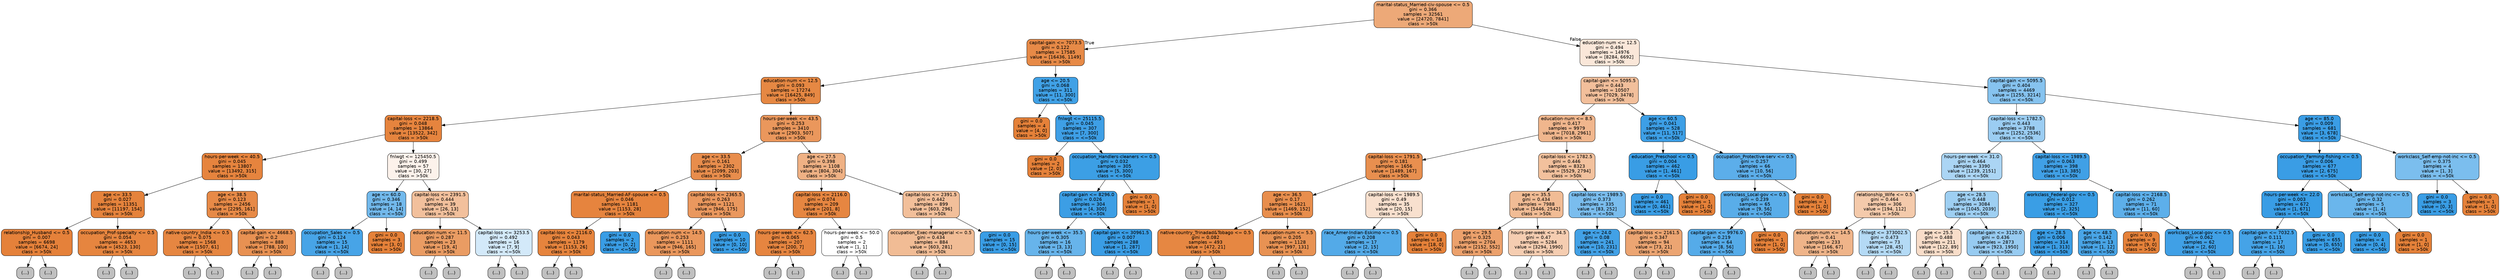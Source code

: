 digraph Tree {
node [shape=box, style="filled, rounded", color="black", fontname=helvetica] ;
edge [fontname=helvetica] ;
0 [label="marital-status_Married-civ-spouse <= 0.5\ngini = 0.366\nsamples = 32561\nvalue = [24720, 7841]\nclass = >50k", fillcolor="#eda978"] ;
1 [label="capital-gain <= 7073.5\ngini = 0.122\nsamples = 17585\nvalue = [16436, 1149]\nclass = >50k", fillcolor="#e78a47"] ;
0 -> 1 [labeldistance=2.5, labelangle=45, headlabel="True"] ;
2 [label="education-num <= 12.5\ngini = 0.093\nsamples = 17274\nvalue = [16425, 849]\nclass = >50k", fillcolor="#e68843"] ;
1 -> 2 ;
3 [label="capital-loss <= 2218.5\ngini = 0.048\nsamples = 13864\nvalue = [13522, 342]\nclass = >50k", fillcolor="#e6843e"] ;
2 -> 3 ;
4 [label="hours-per-week <= 40.5\ngini = 0.045\nsamples = 13807\nvalue = [13492, 315]\nclass = >50k", fillcolor="#e6843e"] ;
3 -> 4 ;
5 [label="age <= 33.5\ngini = 0.027\nsamples = 11351\nvalue = [11197, 154]\nclass = >50k", fillcolor="#e5833c"] ;
4 -> 5 ;
6 [label="relationship_Husband <= 0.5\ngini = 0.007\nsamples = 6698\nvalue = [6674, 24]\nclass = >50k", fillcolor="#e5813a"] ;
5 -> 6 ;
7 [label="(...)", fillcolor="#C0C0C0"] ;
6 -> 7 ;
126 [label="(...)", fillcolor="#C0C0C0"] ;
6 -> 126 ;
129 [label="occupation_Prof-specialty <= 0.5\ngini = 0.054\nsamples = 4653\nvalue = [4523, 130]\nclass = >50k", fillcolor="#e6853f"] ;
5 -> 129 ;
130 [label="(...)", fillcolor="#C0C0C0"] ;
129 -> 130 ;
555 [label="(...)", fillcolor="#C0C0C0"] ;
129 -> 555 ;
640 [label="age <= 38.5\ngini = 0.123\nsamples = 2456\nvalue = [2295, 161]\nclass = >50k", fillcolor="#e78a47"] ;
4 -> 640 ;
641 [label="native-country_India <= 0.5\ngini = 0.075\nsamples = 1568\nvalue = [1507, 61]\nclass = >50k", fillcolor="#e68641"] ;
640 -> 641 ;
642 [label="(...)", fillcolor="#C0C0C0"] ;
641 -> 642 ;
849 [label="(...)", fillcolor="#C0C0C0"] ;
641 -> 849 ;
850 [label="capital-gain <= 4668.5\ngini = 0.2\nsamples = 888\nvalue = [788, 100]\nclass = >50k", fillcolor="#e89152"] ;
640 -> 850 ;
851 [label="(...)", fillcolor="#C0C0C0"] ;
850 -> 851 ;
1100 [label="(...)", fillcolor="#C0C0C0"] ;
850 -> 1100 ;
1105 [label="fnlwgt <= 125450.5\ngini = 0.499\nsamples = 57\nvalue = [30, 27]\nclass = >50k", fillcolor="#fcf2eb"] ;
3 -> 1105 ;
1106 [label="age <= 60.0\ngini = 0.346\nsamples = 18\nvalue = [4, 14]\nclass = <=50k", fillcolor="#72b9ec"] ;
1105 -> 1106 ;
1107 [label="occupation_Sales <= 0.5\ngini = 0.124\nsamples = 15\nvalue = [1, 14]\nclass = <=50k", fillcolor="#47a4e7"] ;
1106 -> 1107 ;
1108 [label="(...)", fillcolor="#C0C0C0"] ;
1107 -> 1108 ;
1109 [label="(...)", fillcolor="#C0C0C0"] ;
1107 -> 1109 ;
1110 [label="gini = 0.0\nsamples = 3\nvalue = [3, 0]\nclass = >50k", fillcolor="#e58139"] ;
1106 -> 1110 ;
1111 [label="capital-loss <= 2391.5\ngini = 0.444\nsamples = 39\nvalue = [26, 13]\nclass = >50k", fillcolor="#f2c09c"] ;
1105 -> 1111 ;
1112 [label="education-num <= 11.5\ngini = 0.287\nsamples = 23\nvalue = [19, 4]\nclass = >50k", fillcolor="#ea9c63"] ;
1111 -> 1112 ;
1113 [label="(...)", fillcolor="#C0C0C0"] ;
1112 -> 1113 ;
1122 [label="(...)", fillcolor="#C0C0C0"] ;
1112 -> 1122 ;
1123 [label="capital-loss <= 3253.5\ngini = 0.492\nsamples = 16\nvalue = [7, 9]\nclass = <=50k", fillcolor="#d3e9f9"] ;
1111 -> 1123 ;
1124 [label="(...)", fillcolor="#C0C0C0"] ;
1123 -> 1124 ;
1125 [label="(...)", fillcolor="#C0C0C0"] ;
1123 -> 1125 ;
1126 [label="hours-per-week <= 43.5\ngini = 0.253\nsamples = 3410\nvalue = [2903, 507]\nclass = >50k", fillcolor="#ea975c"] ;
2 -> 1126 ;
1127 [label="age <= 33.5\ngini = 0.161\nsamples = 2302\nvalue = [2099, 203]\nclass = >50k", fillcolor="#e88d4c"] ;
1126 -> 1127 ;
1128 [label="marital-status_Married-AF-spouse <= 0.5\ngini = 0.046\nsamples = 1181\nvalue = [1153, 28]\nclass = >50k", fillcolor="#e6843e"] ;
1127 -> 1128 ;
1129 [label="capital-loss <= 2116.0\ngini = 0.043\nsamples = 1179\nvalue = [1153, 26]\nclass = >50k", fillcolor="#e6843d"] ;
1128 -> 1129 ;
1130 [label="(...)", fillcolor="#C0C0C0"] ;
1129 -> 1130 ;
1231 [label="(...)", fillcolor="#C0C0C0"] ;
1129 -> 1231 ;
1234 [label="gini = 0.0\nsamples = 2\nvalue = [0, 2]\nclass = <=50k", fillcolor="#399de5"] ;
1128 -> 1234 ;
1235 [label="capital-loss <= 2365.5\ngini = 0.263\nsamples = 1121\nvalue = [946, 175]\nclass = >50k", fillcolor="#ea985e"] ;
1127 -> 1235 ;
1236 [label="education-num <= 14.5\ngini = 0.253\nsamples = 1111\nvalue = [946, 165]\nclass = >50k", fillcolor="#ea975c"] ;
1235 -> 1236 ;
1237 [label="(...)", fillcolor="#C0C0C0"] ;
1236 -> 1237 ;
1592 [label="(...)", fillcolor="#C0C0C0"] ;
1236 -> 1592 ;
1633 [label="gini = 0.0\nsamples = 10\nvalue = [0, 10]\nclass = <=50k", fillcolor="#399de5"] ;
1235 -> 1633 ;
1634 [label="age <= 27.5\ngini = 0.398\nsamples = 1108\nvalue = [804, 304]\nclass = >50k", fillcolor="#efb184"] ;
1126 -> 1634 ;
1635 [label="capital-loss <= 2116.0\ngini = 0.074\nsamples = 209\nvalue = [201, 8]\nclass = >50k", fillcolor="#e68641"] ;
1634 -> 1635 ;
1636 [label="hours-per-week <= 62.5\ngini = 0.065\nsamples = 207\nvalue = [200, 7]\nclass = >50k", fillcolor="#e68540"] ;
1635 -> 1636 ;
1637 [label="(...)", fillcolor="#C0C0C0"] ;
1636 -> 1637 ;
1656 [label="(...)", fillcolor="#C0C0C0"] ;
1636 -> 1656 ;
1667 [label="hours-per-week <= 50.0\ngini = 0.5\nsamples = 2\nvalue = [1, 1]\nclass = >50k", fillcolor="#ffffff"] ;
1635 -> 1667 ;
1668 [label="(...)", fillcolor="#C0C0C0"] ;
1667 -> 1668 ;
1669 [label="(...)", fillcolor="#C0C0C0"] ;
1667 -> 1669 ;
1670 [label="capital-loss <= 2391.5\ngini = 0.442\nsamples = 899\nvalue = [603, 296]\nclass = >50k", fillcolor="#f2bf9a"] ;
1634 -> 1670 ;
1671 [label="occupation_Exec-managerial <= 0.5\ngini = 0.434\nsamples = 884\nvalue = [603, 281]\nclass = >50k", fillcolor="#f1bc95"] ;
1670 -> 1671 ;
1672 [label="(...)", fillcolor="#C0C0C0"] ;
1671 -> 1672 ;
2029 [label="(...)", fillcolor="#C0C0C0"] ;
1671 -> 2029 ;
2158 [label="gini = 0.0\nsamples = 15\nvalue = [0, 15]\nclass = <=50k", fillcolor="#399de5"] ;
1670 -> 2158 ;
2159 [label="age <= 20.5\ngini = 0.068\nsamples = 311\nvalue = [11, 300]\nclass = <=50k", fillcolor="#40a1e6"] ;
1 -> 2159 ;
2160 [label="gini = 0.0\nsamples = 4\nvalue = [4, 0]\nclass = >50k", fillcolor="#e58139"] ;
2159 -> 2160 ;
2161 [label="fnlwgt <= 25115.5\ngini = 0.045\nsamples = 307\nvalue = [7, 300]\nclass = <=50k", fillcolor="#3e9fe6"] ;
2159 -> 2161 ;
2162 [label="gini = 0.0\nsamples = 2\nvalue = [2, 0]\nclass = >50k", fillcolor="#e58139"] ;
2161 -> 2162 ;
2163 [label="occupation_Handlers-cleaners <= 0.5\ngini = 0.032\nsamples = 305\nvalue = [5, 300]\nclass = <=50k", fillcolor="#3c9fe5"] ;
2161 -> 2163 ;
2164 [label="capital-gain <= 8296.0\ngini = 0.026\nsamples = 304\nvalue = [4, 300]\nclass = <=50k", fillcolor="#3c9ee5"] ;
2163 -> 2164 ;
2165 [label="hours-per-week <= 35.5\ngini = 0.305\nsamples = 16\nvalue = [3, 13]\nclass = <=50k", fillcolor="#67b4eb"] ;
2164 -> 2165 ;
2166 [label="(...)", fillcolor="#C0C0C0"] ;
2165 -> 2166 ;
2167 [label="(...)", fillcolor="#C0C0C0"] ;
2165 -> 2167 ;
2172 [label="capital-gain <= 30961.5\ngini = 0.007\nsamples = 288\nvalue = [1, 287]\nclass = <=50k", fillcolor="#3a9de5"] ;
2164 -> 2172 ;
2173 [label="(...)", fillcolor="#C0C0C0"] ;
2172 -> 2173 ;
2174 [label="(...)", fillcolor="#C0C0C0"] ;
2172 -> 2174 ;
2177 [label="gini = 0.0\nsamples = 1\nvalue = [1, 0]\nclass = >50k", fillcolor="#e58139"] ;
2163 -> 2177 ;
2178 [label="education-num <= 12.5\ngini = 0.494\nsamples = 14976\nvalue = [8284, 6692]\nclass = >50k", fillcolor="#fae7d9"] ;
0 -> 2178 [labeldistance=2.5, labelangle=-45, headlabel="False"] ;
2179 [label="capital-gain <= 5095.5\ngini = 0.443\nsamples = 10507\nvalue = [7029, 3478]\nclass = >50k", fillcolor="#f2bf9b"] ;
2178 -> 2179 ;
2180 [label="education-num <= 8.5\ngini = 0.417\nsamples = 9979\nvalue = [7018, 2961]\nclass = >50k", fillcolor="#f0b68d"] ;
2179 -> 2180 ;
2181 [label="capital-loss <= 1791.5\ngini = 0.181\nsamples = 1656\nvalue = [1489, 167]\nclass = >50k", fillcolor="#e88f4f"] ;
2180 -> 2181 ;
2182 [label="age <= 36.5\ngini = 0.17\nsamples = 1621\nvalue = [1469, 152]\nclass = >50k", fillcolor="#e88e4d"] ;
2181 -> 2182 ;
2183 [label="native-country_Trinadad&Tobago <= 0.5\ngini = 0.082\nsamples = 493\nvalue = [472, 21]\nclass = >50k", fillcolor="#e68742"] ;
2182 -> 2183 ;
2184 [label="(...)", fillcolor="#C0C0C0"] ;
2183 -> 2184 ;
2267 [label="(...)", fillcolor="#C0C0C0"] ;
2183 -> 2267 ;
2268 [label="education-num <= 5.5\ngini = 0.205\nsamples = 1128\nvalue = [997, 131]\nclass = >50k", fillcolor="#e89253"] ;
2182 -> 2268 ;
2269 [label="(...)", fillcolor="#C0C0C0"] ;
2268 -> 2269 ;
2424 [label="(...)", fillcolor="#C0C0C0"] ;
2268 -> 2424 ;
2645 [label="capital-loss <= 1989.5\ngini = 0.49\nsamples = 35\nvalue = [20, 15]\nclass = >50k", fillcolor="#f8e0ce"] ;
2181 -> 2645 ;
2646 [label="race_Amer-Indian-Eskimo <= 0.5\ngini = 0.208\nsamples = 17\nvalue = [2, 15]\nclass = <=50k", fillcolor="#53aae8"] ;
2645 -> 2646 ;
2647 [label="(...)", fillcolor="#C0C0C0"] ;
2646 -> 2647 ;
2652 [label="(...)", fillcolor="#C0C0C0"] ;
2646 -> 2652 ;
2653 [label="gini = 0.0\nsamples = 18\nvalue = [18, 0]\nclass = >50k", fillcolor="#e58139"] ;
2645 -> 2653 ;
2654 [label="capital-loss <= 1782.5\ngini = 0.446\nsamples = 8323\nvalue = [5529, 2794]\nclass = >50k", fillcolor="#f2c19d"] ;
2180 -> 2654 ;
2655 [label="age <= 35.5\ngini = 0.434\nsamples = 7988\nvalue = [5446, 2542]\nclass = >50k", fillcolor="#f1bc95"] ;
2654 -> 2655 ;
2656 [label="age <= 29.5\ngini = 0.325\nsamples = 2704\nvalue = [2152, 552]\nclass = >50k", fillcolor="#eca16c"] ;
2655 -> 2656 ;
2657 [label="(...)", fillcolor="#C0C0C0"] ;
2656 -> 2657 ;
3114 [label="(...)", fillcolor="#C0C0C0"] ;
2656 -> 3114 ;
3947 [label="hours-per-week <= 34.5\ngini = 0.47\nsamples = 5284\nvalue = [3294, 1990]\nclass = >50k", fillcolor="#f5cdb1"] ;
2655 -> 3947 ;
3948 [label="(...)", fillcolor="#C0C0C0"] ;
3947 -> 3948 ;
4175 [label="(...)", fillcolor="#C0C0C0"] ;
3947 -> 4175 ;
7238 [label="capital-loss <= 1989.5\ngini = 0.373\nsamples = 335\nvalue = [83, 252]\nclass = <=50k", fillcolor="#7abdee"] ;
2654 -> 7238 ;
7239 [label="age <= 24.0\ngini = 0.08\nsamples = 241\nvalue = [10, 231]\nclass = <=50k", fillcolor="#42a1e6"] ;
7238 -> 7239 ;
7240 [label="(...)", fillcolor="#C0C0C0"] ;
7239 -> 7240 ;
7241 [label="(...)", fillcolor="#C0C0C0"] ;
7239 -> 7241 ;
7278 [label="capital-loss <= 2161.5\ngini = 0.347\nsamples = 94\nvalue = [73, 21]\nclass = >50k", fillcolor="#eca572"] ;
7238 -> 7278 ;
7279 [label="(...)", fillcolor="#C0C0C0"] ;
7278 -> 7279 ;
7280 [label="(...)", fillcolor="#C0C0C0"] ;
7278 -> 7280 ;
7297 [label="age <= 60.5\ngini = 0.041\nsamples = 528\nvalue = [11, 517]\nclass = <=50k", fillcolor="#3d9fe6"] ;
2179 -> 7297 ;
7298 [label="education_Preschool <= 0.5\ngini = 0.004\nsamples = 462\nvalue = [1, 461]\nclass = <=50k", fillcolor="#399de5"] ;
7297 -> 7298 ;
7299 [label="gini = 0.0\nsamples = 461\nvalue = [0, 461]\nclass = <=50k", fillcolor="#399de5"] ;
7298 -> 7299 ;
7300 [label="gini = 0.0\nsamples = 1\nvalue = [1, 0]\nclass = >50k", fillcolor="#e58139"] ;
7298 -> 7300 ;
7301 [label="occupation_Protective-serv <= 0.5\ngini = 0.257\nsamples = 66\nvalue = [10, 56]\nclass = <=50k", fillcolor="#5caeea"] ;
7297 -> 7301 ;
7302 [label="workclass_Local-gov <= 0.5\ngini = 0.239\nsamples = 65\nvalue = [9, 56]\nclass = <=50k", fillcolor="#59ade9"] ;
7301 -> 7302 ;
7303 [label="capital-gain <= 9976.0\ngini = 0.219\nsamples = 64\nvalue = [8, 56]\nclass = <=50k", fillcolor="#55abe9"] ;
7302 -> 7303 ;
7304 [label="(...)", fillcolor="#C0C0C0"] ;
7303 -> 7304 ;
7311 [label="(...)", fillcolor="#C0C0C0"] ;
7303 -> 7311 ;
7316 [label="gini = 0.0\nsamples = 1\nvalue = [1, 0]\nclass = >50k", fillcolor="#e58139"] ;
7302 -> 7316 ;
7317 [label="gini = 0.0\nsamples = 1\nvalue = [1, 0]\nclass = >50k", fillcolor="#e58139"] ;
7301 -> 7317 ;
7318 [label="capital-gain <= 5095.5\ngini = 0.404\nsamples = 4469\nvalue = [1255, 3214]\nclass = <=50k", fillcolor="#86c3ef"] ;
2178 -> 7318 ;
7319 [label="capital-loss <= 1782.5\ngini = 0.443\nsamples = 3788\nvalue = [1252, 2536]\nclass = <=50k", fillcolor="#9bcdf2"] ;
7318 -> 7319 ;
7320 [label="hours-per-week <= 31.0\ngini = 0.464\nsamples = 3390\nvalue = [1239, 2151]\nclass = <=50k", fillcolor="#abd5f4"] ;
7319 -> 7320 ;
7321 [label="relationship_Wife <= 0.5\ngini = 0.464\nsamples = 306\nvalue = [194, 112]\nclass = >50k", fillcolor="#f4caab"] ;
7320 -> 7321 ;
7322 [label="education-num <= 14.5\ngini = 0.41\nsamples = 233\nvalue = [166, 67]\nclass = >50k", fillcolor="#efb489"] ;
7321 -> 7322 ;
7323 [label="(...)", fillcolor="#C0C0C0"] ;
7322 -> 7323 ;
7414 [label="(...)", fillcolor="#C0C0C0"] ;
7322 -> 7414 ;
7443 [label="fnlwgt <= 373002.5\ngini = 0.473\nsamples = 73\nvalue = [28, 45]\nclass = <=50k", fillcolor="#b4daf5"] ;
7321 -> 7443 ;
7444 [label="(...)", fillcolor="#C0C0C0"] ;
7443 -> 7444 ;
7487 [label="(...)", fillcolor="#C0C0C0"] ;
7443 -> 7487 ;
7488 [label="age <= 28.5\ngini = 0.448\nsamples = 3084\nvalue = [1045, 2039]\nclass = <=50k", fillcolor="#9ecff2"] ;
7320 -> 7488 ;
7489 [label="age <= 25.5\ngini = 0.488\nsamples = 211\nvalue = [122, 89]\nclass = >50k", fillcolor="#f8ddc9"] ;
7488 -> 7489 ;
7490 [label="(...)", fillcolor="#C0C0C0"] ;
7489 -> 7490 ;
7521 [label="(...)", fillcolor="#C0C0C0"] ;
7489 -> 7521 ;
7620 [label="capital-gain <= 3120.0\ngini = 0.436\nsamples = 2873\nvalue = [923, 1950]\nclass = <=50k", fillcolor="#97cbf1"] ;
7488 -> 7620 ;
7621 [label="(...)", fillcolor="#C0C0C0"] ;
7620 -> 7621 ;
9266 [label="(...)", fillcolor="#C0C0C0"] ;
7620 -> 9266 ;
9275 [label="capital-loss <= 1989.5\ngini = 0.063\nsamples = 398\nvalue = [13, 385]\nclass = <=50k", fillcolor="#40a0e6"] ;
7319 -> 9275 ;
9276 [label="workclass_Federal-gov <= 0.5\ngini = 0.012\nsamples = 327\nvalue = [2, 325]\nclass = <=50k", fillcolor="#3a9ee5"] ;
9275 -> 9276 ;
9277 [label="age <= 28.5\ngini = 0.006\nsamples = 314\nvalue = [1, 313]\nclass = <=50k", fillcolor="#3a9de5"] ;
9276 -> 9277 ;
9278 [label="(...)", fillcolor="#C0C0C0"] ;
9277 -> 9278 ;
9283 [label="(...)", fillcolor="#C0C0C0"] ;
9277 -> 9283 ;
9284 [label="age <= 48.5\ngini = 0.142\nsamples = 13\nvalue = [1, 12]\nclass = <=50k", fillcolor="#49a5e7"] ;
9276 -> 9284 ;
9285 [label="(...)", fillcolor="#C0C0C0"] ;
9284 -> 9285 ;
9286 [label="(...)", fillcolor="#C0C0C0"] ;
9284 -> 9286 ;
9287 [label="capital-loss <= 2168.5\ngini = 0.262\nsamples = 71\nvalue = [11, 60]\nclass = <=50k", fillcolor="#5dafea"] ;
9275 -> 9287 ;
9288 [label="gini = 0.0\nsamples = 9\nvalue = [9, 0]\nclass = >50k", fillcolor="#e58139"] ;
9287 -> 9288 ;
9289 [label="workclass_Local-gov <= 0.5\ngini = 0.062\nsamples = 62\nvalue = [2, 60]\nclass = <=50k", fillcolor="#40a0e6"] ;
9287 -> 9289 ;
9290 [label="(...)", fillcolor="#C0C0C0"] ;
9289 -> 9290 ;
9295 [label="(...)", fillcolor="#C0C0C0"] ;
9289 -> 9295 ;
9298 [label="age <= 85.0\ngini = 0.009\nsamples = 681\nvalue = [3, 678]\nclass = <=50k", fillcolor="#3a9de5"] ;
7318 -> 9298 ;
9299 [label="occupation_Farming-fishing <= 0.5\ngini = 0.006\nsamples = 677\nvalue = [2, 675]\nclass = <=50k", fillcolor="#3a9de5"] ;
9298 -> 9299 ;
9300 [label="hours-per-week <= 22.0\ngini = 0.003\nsamples = 672\nvalue = [1, 671]\nclass = <=50k", fillcolor="#399de5"] ;
9299 -> 9300 ;
9301 [label="capital-gain <= 7032.5\ngini = 0.111\nsamples = 17\nvalue = [1, 16]\nclass = <=50k", fillcolor="#45a3e7"] ;
9300 -> 9301 ;
9302 [label="(...)", fillcolor="#C0C0C0"] ;
9301 -> 9302 ;
9305 [label="(...)", fillcolor="#C0C0C0"] ;
9301 -> 9305 ;
9306 [label="gini = 0.0\nsamples = 655\nvalue = [0, 655]\nclass = <=50k", fillcolor="#399de5"] ;
9300 -> 9306 ;
9307 [label="workclass_Self-emp-not-inc <= 0.5\ngini = 0.32\nsamples = 5\nvalue = [1, 4]\nclass = <=50k", fillcolor="#6ab6ec"] ;
9299 -> 9307 ;
9308 [label="gini = 0.0\nsamples = 4\nvalue = [0, 4]\nclass = <=50k", fillcolor="#399de5"] ;
9307 -> 9308 ;
9309 [label="gini = 0.0\nsamples = 1\nvalue = [1, 0]\nclass = >50k", fillcolor="#e58139"] ;
9307 -> 9309 ;
9310 [label="workclass_Self-emp-not-inc <= 0.5\ngini = 0.375\nsamples = 4\nvalue = [1, 3]\nclass = <=50k", fillcolor="#7bbeee"] ;
9298 -> 9310 ;
9311 [label="gini = 0.0\nsamples = 3\nvalue = [0, 3]\nclass = <=50k", fillcolor="#399de5"] ;
9310 -> 9311 ;
9312 [label="gini = 0.0\nsamples = 1\nvalue = [1, 0]\nclass = >50k", fillcolor="#e58139"] ;
9310 -> 9312 ;
}